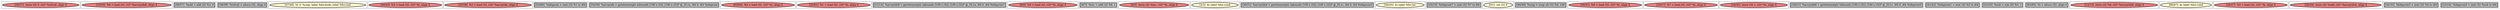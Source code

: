 
digraph G {





subgraph cluster33 {


node135 [penwidth=3.0,fontsize=20,fillcolor=lightcoral,label="[36/37]  store i32 0, i32* %retval, align 4",shape=ellipse,style=filled ]



}

subgraph cluster27 {


node129 [penwidth=3.0,fontsize=20,fillcolor=lightcoral,label="[19/20]  %6 = load i32, i32* %arrayidx6, align 4",shape=ellipse,style=filled ]



}

subgraph cluster28 {


node130 [penwidth=3.0,fontsize=20,fillcolor=grey,label="[56/57]  %add = add i32 %2, 0",shape=rectangle,style=filled ]



}

subgraph cluster26 {


node128 [penwidth=3.0,fontsize=20,fillcolor=grey,label="[38/39]  %retval = alloca i32, align 4",shape=rectangle,style=filled ]



}

subgraph cluster29 {


node131 [penwidth=3.0,fontsize=20,fillcolor=lemonchiffon,label="[47/48]  br i1 %cmp, label %for.body, label %for.end",shape=ellipse,style=filled ]



}

subgraph cluster25 {


node127 [penwidth=3.0,fontsize=20,fillcolor=lightcoral,label="[40/43]  %3 = load i32, i32* %i, align 4",shape=ellipse,style=filled ]



}

subgraph cluster24 {


node126 [penwidth=3.0,fontsize=20,fillcolor=lightcoral,label="[55/58]  %2 = load i32, i32* %arrayidx, align 4",shape=ellipse,style=filled ]



}

subgraph cluster22 {


node124 [penwidth=3.0,fontsize=20,fillcolor=grey,label="[53/60]  %idxprom = zext i32 %1 to i64",shape=rectangle,style=filled ]



}

subgraph cluster20 {


node122 [penwidth=3.0,fontsize=20,fillcolor=grey,label="[54/59]  %arrayidx = getelementptr inbounds [100 x i32], [100 x i32]* @_ZL1a, i64 0, i64 %idxprom",shape=rectangle,style=filled ]



}

subgraph cluster18 {


node120 [penwidth=3.0,fontsize=20,fillcolor=lightcoral,label="[63/64]  %4 = load i32, i32* %i, align 4",shape=ellipse,style=filled ]



}

subgraph cluster16 {


node118 [penwidth=3.0,fontsize=20,fillcolor=lightcoral,label="[52/61]  %1 = load i32, i32* %i, align 4",shape=ellipse,style=filled ]



}

subgraph cluster17 {


node119 [penwidth=3.0,fontsize=20,fillcolor=grey,label="[11/14]  %arrayidx8 = getelementptr inbounds [100 x i32], [100 x i32]* @_ZL1a, i64 0, i64 %idxprom7",shape=rectangle,style=filled ]



}

subgraph cluster4 {


node106 [penwidth=3.0,fontsize=20,fillcolor=lightcoral,label="[8/9]  %8 = load i32, i32* %i, align 4",shape=ellipse,style=filled ]



}

subgraph cluster3 {


node105 [penwidth=3.0,fontsize=20,fillcolor=grey,label="[6/7]  %inc = add i32 %8, 1",shape=rectangle,style=filled ]



}

subgraph cluster2 {


node104 [penwidth=3.0,fontsize=20,fillcolor=lightcoral,label="[4/5]  store i32 %inc, i32* %i, align 4",shape=ellipse,style=filled ]



}

subgraph cluster1 {


node103 [penwidth=3.0,fontsize=20,fillcolor=lemonchiffon,label="[2/3]  br label %for.cond",shape=ellipse,style=filled ]



}

subgraph cluster12 {


node114 [penwidth=3.0,fontsize=20,fillcolor=grey,label="[30/31]  %arrayidx4 = getelementptr inbounds [100 x i32], [100 x i32]* @_ZL1c, i64 0, i64 %idxprom3",shape=rectangle,style=filled ]



}

subgraph cluster32 {


node134 [penwidth=3.0,fontsize=20,fillcolor=lemonchiffon,label="[44/45]  br label %for.inc",shape=ellipse,style=filled ]



}

subgraph cluster5 {


node107 [penwidth=3.0,fontsize=20,fillcolor=grey,label="[10/15]  %idxprom7 = zext i32 %7 to i64",shape=rectangle,style=filled ]



}

subgraph cluster0 {


node102 [penwidth=3.0,fontsize=20,fillcolor=lemonchiffon,label="[0/1]  ret i32 0",shape=ellipse,style=filled ]



}

subgraph cluster31 {


node133 [penwidth=3.0,fontsize=20,fillcolor=grey,label="[46/49]  %cmp = icmp ult i32 %0, 100",shape=rectangle,style=filled ]



}

subgraph cluster30 {


node132 [penwidth=3.0,fontsize=20,fillcolor=lightcoral,label="[50/51]  %0 = load i32, i32* %i, align 4",shape=ellipse,style=filled ]



}

subgraph cluster6 {


node108 [penwidth=3.0,fontsize=20,fillcolor=lightcoral,label="[16/17]  %7 = load i32, i32* %i, align 4",shape=ellipse,style=filled ]



}

subgraph cluster14 {


node116 [penwidth=3.0,fontsize=20,fillcolor=lightcoral,label="[34/35]  store i32 1, i32* %i, align 4",shape=ellipse,style=filled ]



}

subgraph cluster7 {


node109 [penwidth=3.0,fontsize=20,fillcolor=grey,label="[18/21]  %arrayidx6 = getelementptr inbounds [100 x i32], [100 x i32]* @_ZL1c, i64 0, i64 %idxprom5",shape=rectangle,style=filled ]



}

subgraph cluster23 {


node125 [penwidth=3.0,fontsize=20,fillcolor=grey,label="[41/42]  %idxprom1 = zext i32 %3 to i64",shape=rectangle,style=filled ]



}

subgraph cluster8 {


node110 [penwidth=3.0,fontsize=20,fillcolor=grey,label="[22/25]  %sub = sub i32 %5, 1",shape=rectangle,style=filled ]



}

subgraph cluster21 {


node123 [penwidth=3.0,fontsize=20,fillcolor=grey,label="[62/65]  %i = alloca i32, align 4",shape=rectangle,style=filled ]



}

subgraph cluster9 {


node111 [penwidth=3.0,fontsize=20,fillcolor=lightcoral,label="[12/13]  store i32 %6, i32* %arrayidx8, align 4",shape=ellipse,style=filled ]



}

subgraph cluster19 {


node121 [penwidth=3.0,fontsize=20,fillcolor=lemonchiffon,label="[66/67]  br label %for.cond",shape=ellipse,style=filled ]



}

subgraph cluster10 {


node112 [penwidth=3.0,fontsize=20,fillcolor=lightcoral,label="[26/27]  %5 = load i32, i32* %i, align 4",shape=ellipse,style=filled ]



}

subgraph cluster11 {


node113 [penwidth=3.0,fontsize=20,fillcolor=lightcoral,label="[28/29]  store i32 %add, i32* %arrayidx4, align 4",shape=ellipse,style=filled ]



}

subgraph cluster13 {


node115 [penwidth=3.0,fontsize=20,fillcolor=grey,label="[32/33]  %idxprom3 = zext i32 %4 to i64",shape=rectangle,style=filled ]



}

subgraph cluster15 {


node117 [penwidth=3.0,fontsize=20,fillcolor=grey,label="[23/24]  %idxprom5 = zext i32 %sub to i64",shape=rectangle,style=filled ]



}

}
